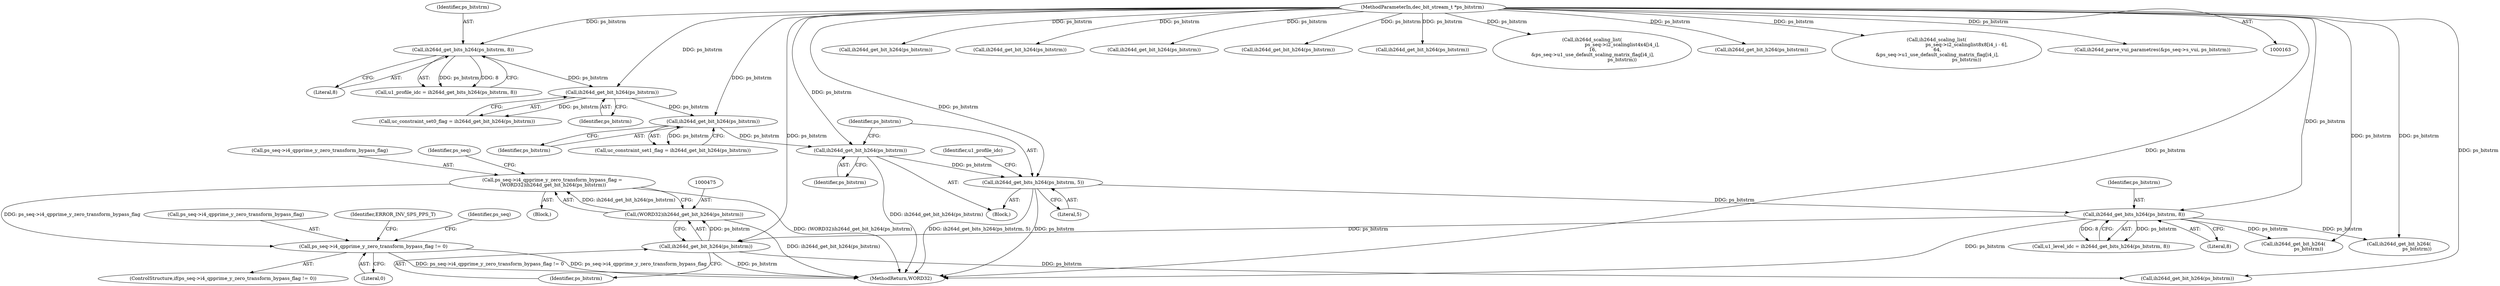 digraph "0_Android_42cf02965b11c397dd37a0063e683cef005bc0ae@pointer" {
"1000479" [label="(Call,ps_seq->i4_qpprime_y_zero_transform_bypass_flag != 0)"];
"1000470" [label="(Call,ps_seq->i4_qpprime_y_zero_transform_bypass_flag =\n (WORD32)ih264d_get_bit_h264(ps_bitstrm))"];
"1000474" [label="(Call,(WORD32)ih264d_get_bit_h264(ps_bitstrm))"];
"1000476" [label="(Call,ih264d_get_bit_h264(ps_bitstrm))"];
"1000295" [label="(Call,ih264d_get_bits_h264(ps_bitstrm, 8))"];
"1000262" [label="(Call,ih264d_get_bits_h264(ps_bitstrm, 5))"];
"1000260" [label="(Call,ih264d_get_bit_h264(ps_bitstrm))"];
"1000258" [label="(Call,ih264d_get_bit_h264(ps_bitstrm))"];
"1000254" [label="(Call,ih264d_get_bit_h264(ps_bitstrm))"];
"1000246" [label="(Call,ih264d_get_bits_h264(ps_bitstrm, 8))"];
"1000165" [label="(MethodParameterIn,dec_bit_stream_t *ps_bitstrm)"];
"1000476" [label="(Call,ih264d_get_bit_h264(ps_bitstrm))"];
"1000261" [label="(Identifier,ps_bitstrm)"];
"1000252" [label="(Call,uc_constraint_set0_flag = ih264d_get_bit_h264(ps_bitstrm))"];
"1000421" [label="(Block,)"];
"1000258" [label="(Call,ih264d_get_bit_h264(ps_bitstrm))"];
"1000478" [label="(ControlStructure,if(ps_seq->i4_qpprime_y_zero_transform_bypass_flag != 0))"];
"1000686" [label="(Call,ih264d_get_bit_h264(\n                        ps_bitstrm))"];
"1000516" [label="(Call,ih264d_get_bit_h264(ps_bitstrm))"];
"1000268" [label="(Identifier,u1_profile_idc)"];
"1000483" [label="(Literal,0)"];
"1000295" [label="(Call,ih264d_get_bits_h264(ps_bitstrm, 8))"];
"1000978" [label="(Call,ih264d_get_bit_h264(ps_bitstrm))"];
"1000165" [label="(MethodParameterIn,dec_bit_stream_t *ps_bitstrm)"];
"1000481" [label="(Identifier,ps_seq)"];
"1000254" [label="(Call,ih264d_get_bit_h264(ps_bitstrm))"];
"1000474" [label="(Call,(WORD32)ih264d_get_bit_h264(ps_bitstrm))"];
"1000894" [label="(Call,ih264d_get_bit_h264(ps_bitstrm))"];
"1000929" [label="(Call,ih264d_get_bit_h264(ps_bitstrm))"];
"1000479" [label="(Call,ps_seq->i4_qpprime_y_zero_transform_bypass_flag != 0)"];
"1000987" [label="(Call,ih264d_get_bit_h264(ps_bitstrm))"];
"1001507" [label="(MethodReturn,WORD32)"];
"1000537" [label="(Call,ih264d_scaling_list(\n                                        ps_seq->i2_scalinglist4x4[i4_i],\n 16,\n &ps_seq->u1_use_default_scaling_matrix_flag[i4_i],\n                                        ps_bitstrm))"];
"1000296" [label="(Identifier,ps_bitstrm)"];
"1001031" [label="(Call,ih264d_get_bit_h264(ps_bitstrm))"];
"1000480" [label="(Call,ps_seq->i4_qpprime_y_zero_transform_bypass_flag)"];
"1000262" [label="(Call,ih264d_get_bits_h264(ps_bitstrm, 5))"];
"1000264" [label="(Literal,5)"];
"1000255" [label="(Identifier,ps_bitstrm)"];
"1000553" [label="(Call,ih264d_scaling_list(\n                                        ps_seq->i2_scalinglist8x8[i4_i - 6],\n 64,\n &ps_seq->u1_use_default_scaling_matrix_flag[i4_i],\n                                        ps_bitstrm))"];
"1000260" [label="(Call,ih264d_get_bit_h264(ps_bitstrm))"];
"1000493" [label="(Call,ih264d_get_bit_h264(ps_bitstrm))"];
"1000297" [label="(Literal,8)"];
"1000166" [label="(Block,)"];
"1000293" [label="(Call,u1_level_idc = ih264d_get_bits_h264(ps_bitstrm, 8))"];
"1000477" [label="(Identifier,ps_bitstrm)"];
"1000247" [label="(Identifier,ps_bitstrm)"];
"1000263" [label="(Identifier,ps_bitstrm)"];
"1000486" [label="(Identifier,ERROR_INV_SPS_PPS_T)"];
"1000256" [label="(Call,uc_constraint_set1_flag = ih264d_get_bit_h264(ps_bitstrm))"];
"1000470" [label="(Call,ps_seq->i4_qpprime_y_zero_transform_bypass_flag =\n (WORD32)ih264d_get_bit_h264(ps_bitstrm))"];
"1000259" [label="(Identifier,ps_bitstrm)"];
"1000471" [label="(Call,ps_seq->i4_qpprime_y_zero_transform_bypass_flag)"];
"1000246" [label="(Call,ih264d_get_bits_h264(ps_bitstrm, 8))"];
"1001326" [label="(Call,ih264d_parse_vui_parametres(&ps_seq->s_vui, ps_bitstrm))"];
"1000244" [label="(Call,u1_profile_idc = ih264d_get_bits_h264(ps_bitstrm, 8))"];
"1000812" [label="(Call,ih264d_get_bit_h264(\n                    ps_bitstrm))"];
"1000248" [label="(Literal,8)"];
"1000489" [label="(Identifier,ps_seq)"];
"1000479" -> "1000478"  [label="AST: "];
"1000479" -> "1000483"  [label="CFG: "];
"1000480" -> "1000479"  [label="AST: "];
"1000483" -> "1000479"  [label="AST: "];
"1000486" -> "1000479"  [label="CFG: "];
"1000489" -> "1000479"  [label="CFG: "];
"1000479" -> "1001507"  [label="DDG: ps_seq->i4_qpprime_y_zero_transform_bypass_flag != 0"];
"1000479" -> "1001507"  [label="DDG: ps_seq->i4_qpprime_y_zero_transform_bypass_flag"];
"1000470" -> "1000479"  [label="DDG: ps_seq->i4_qpprime_y_zero_transform_bypass_flag"];
"1000470" -> "1000421"  [label="AST: "];
"1000470" -> "1000474"  [label="CFG: "];
"1000471" -> "1000470"  [label="AST: "];
"1000474" -> "1000470"  [label="AST: "];
"1000481" -> "1000470"  [label="CFG: "];
"1000470" -> "1001507"  [label="DDG: (WORD32)ih264d_get_bit_h264(ps_bitstrm)"];
"1000474" -> "1000470"  [label="DDG: ih264d_get_bit_h264(ps_bitstrm)"];
"1000474" -> "1000476"  [label="CFG: "];
"1000475" -> "1000474"  [label="AST: "];
"1000476" -> "1000474"  [label="AST: "];
"1000474" -> "1001507"  [label="DDG: ih264d_get_bit_h264(ps_bitstrm)"];
"1000476" -> "1000474"  [label="DDG: ps_bitstrm"];
"1000476" -> "1000477"  [label="CFG: "];
"1000477" -> "1000476"  [label="AST: "];
"1000476" -> "1001507"  [label="DDG: ps_bitstrm"];
"1000295" -> "1000476"  [label="DDG: ps_bitstrm"];
"1000165" -> "1000476"  [label="DDG: ps_bitstrm"];
"1000476" -> "1000493"  [label="DDG: ps_bitstrm"];
"1000295" -> "1000293"  [label="AST: "];
"1000295" -> "1000297"  [label="CFG: "];
"1000296" -> "1000295"  [label="AST: "];
"1000297" -> "1000295"  [label="AST: "];
"1000293" -> "1000295"  [label="CFG: "];
"1000295" -> "1001507"  [label="DDG: ps_bitstrm"];
"1000295" -> "1000293"  [label="DDG: ps_bitstrm"];
"1000295" -> "1000293"  [label="DDG: 8"];
"1000262" -> "1000295"  [label="DDG: ps_bitstrm"];
"1000165" -> "1000295"  [label="DDG: ps_bitstrm"];
"1000295" -> "1000686"  [label="DDG: ps_bitstrm"];
"1000295" -> "1000812"  [label="DDG: ps_bitstrm"];
"1000262" -> "1000166"  [label="AST: "];
"1000262" -> "1000264"  [label="CFG: "];
"1000263" -> "1000262"  [label="AST: "];
"1000264" -> "1000262"  [label="AST: "];
"1000268" -> "1000262"  [label="CFG: "];
"1000262" -> "1001507"  [label="DDG: ps_bitstrm"];
"1000262" -> "1001507"  [label="DDG: ih264d_get_bits_h264(ps_bitstrm, 5)"];
"1000260" -> "1000262"  [label="DDG: ps_bitstrm"];
"1000165" -> "1000262"  [label="DDG: ps_bitstrm"];
"1000260" -> "1000166"  [label="AST: "];
"1000260" -> "1000261"  [label="CFG: "];
"1000261" -> "1000260"  [label="AST: "];
"1000263" -> "1000260"  [label="CFG: "];
"1000260" -> "1001507"  [label="DDG: ih264d_get_bit_h264(ps_bitstrm)"];
"1000258" -> "1000260"  [label="DDG: ps_bitstrm"];
"1000165" -> "1000260"  [label="DDG: ps_bitstrm"];
"1000258" -> "1000256"  [label="AST: "];
"1000258" -> "1000259"  [label="CFG: "];
"1000259" -> "1000258"  [label="AST: "];
"1000256" -> "1000258"  [label="CFG: "];
"1000258" -> "1000256"  [label="DDG: ps_bitstrm"];
"1000254" -> "1000258"  [label="DDG: ps_bitstrm"];
"1000165" -> "1000258"  [label="DDG: ps_bitstrm"];
"1000254" -> "1000252"  [label="AST: "];
"1000254" -> "1000255"  [label="CFG: "];
"1000255" -> "1000254"  [label="AST: "];
"1000252" -> "1000254"  [label="CFG: "];
"1000254" -> "1000252"  [label="DDG: ps_bitstrm"];
"1000246" -> "1000254"  [label="DDG: ps_bitstrm"];
"1000165" -> "1000254"  [label="DDG: ps_bitstrm"];
"1000246" -> "1000244"  [label="AST: "];
"1000246" -> "1000248"  [label="CFG: "];
"1000247" -> "1000246"  [label="AST: "];
"1000248" -> "1000246"  [label="AST: "];
"1000244" -> "1000246"  [label="CFG: "];
"1000246" -> "1000244"  [label="DDG: ps_bitstrm"];
"1000246" -> "1000244"  [label="DDG: 8"];
"1000165" -> "1000246"  [label="DDG: ps_bitstrm"];
"1000165" -> "1000163"  [label="AST: "];
"1000165" -> "1001507"  [label="DDG: ps_bitstrm"];
"1000165" -> "1000493"  [label="DDG: ps_bitstrm"];
"1000165" -> "1000516"  [label="DDG: ps_bitstrm"];
"1000165" -> "1000537"  [label="DDG: ps_bitstrm"];
"1000165" -> "1000553"  [label="DDG: ps_bitstrm"];
"1000165" -> "1000686"  [label="DDG: ps_bitstrm"];
"1000165" -> "1000812"  [label="DDG: ps_bitstrm"];
"1000165" -> "1000894"  [label="DDG: ps_bitstrm"];
"1000165" -> "1000929"  [label="DDG: ps_bitstrm"];
"1000165" -> "1000978"  [label="DDG: ps_bitstrm"];
"1000165" -> "1000987"  [label="DDG: ps_bitstrm"];
"1000165" -> "1001031"  [label="DDG: ps_bitstrm"];
"1000165" -> "1001326"  [label="DDG: ps_bitstrm"];
}
